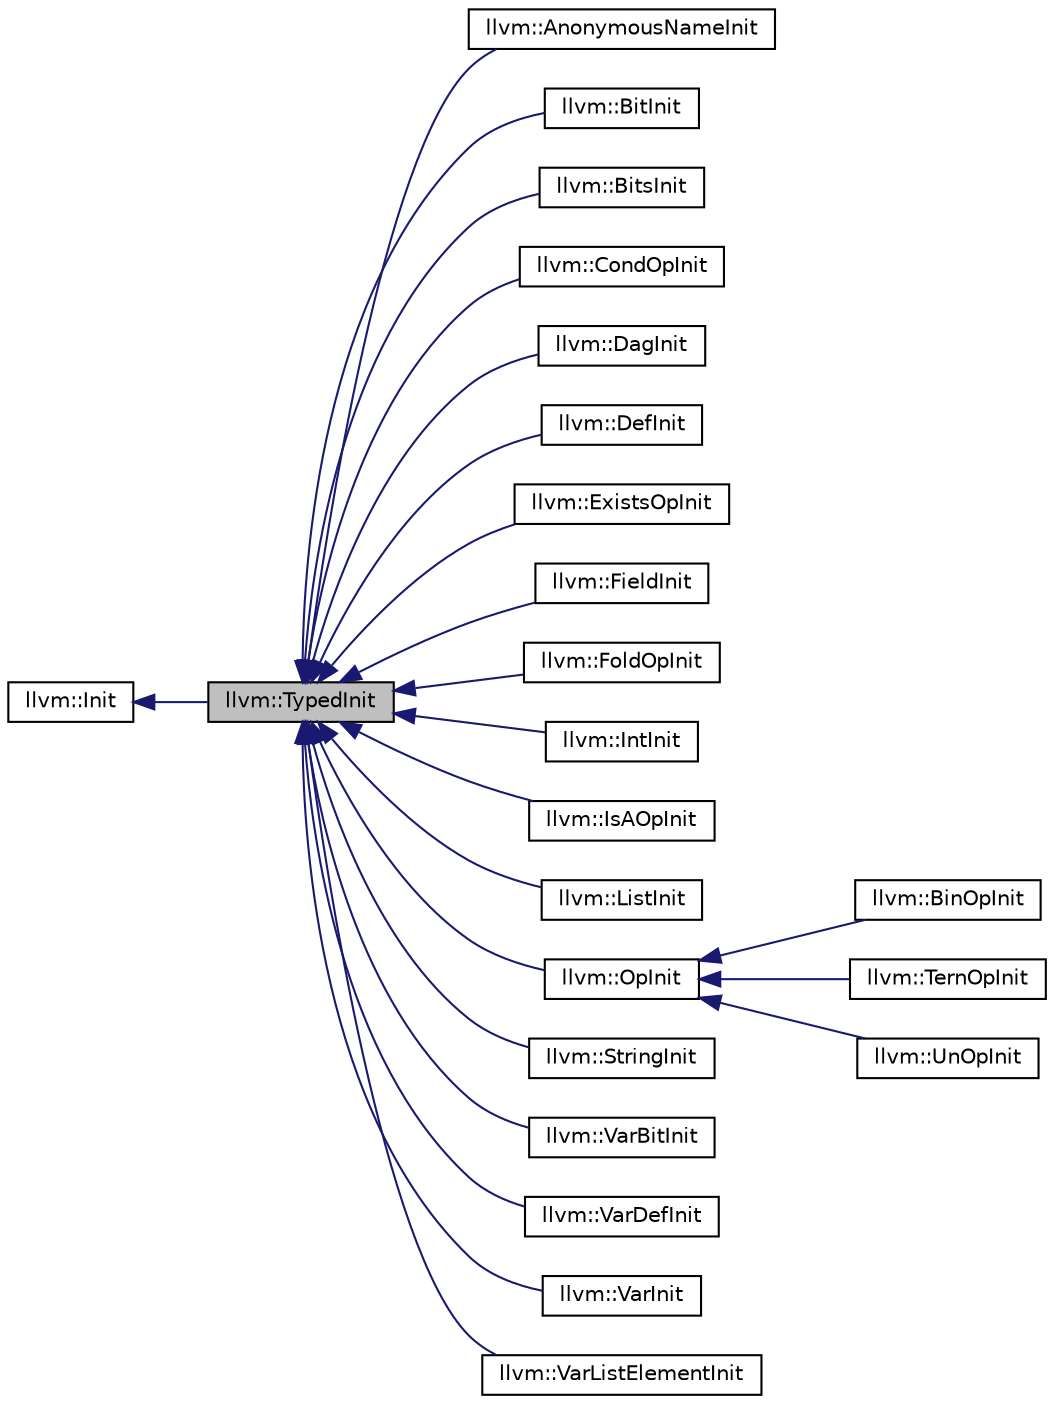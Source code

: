 digraph "llvm::TypedInit"
{
 // LATEX_PDF_SIZE
  bgcolor="transparent";
  edge [fontname="Helvetica",fontsize="10",labelfontname="Helvetica",labelfontsize="10"];
  node [fontname="Helvetica",fontsize="10",shape=record];
  rankdir="LR";
  Node1 [label="llvm::TypedInit",height=0.2,width=0.4,color="black", fillcolor="grey75", style="filled", fontcolor="black",tooltip="This is the common superclass of types that have a specific, explicit type, stored in ValueTy."];
  Node2 -> Node1 [dir="back",color="midnightblue",fontsize="10",style="solid",fontname="Helvetica"];
  Node2 [label="llvm::Init",height=0.2,width=0.4,color="black",URL="$classllvm_1_1Init.html",tooltip=" "];
  Node1 -> Node3 [dir="back",color="midnightblue",fontsize="10",style="solid",fontname="Helvetica"];
  Node3 [label="llvm::AnonymousNameInit",height=0.2,width=0.4,color="black",URL="$classllvm_1_1AnonymousNameInit.html",tooltip="\"anonymous_n\" - Represent an anonymous record name"];
  Node1 -> Node4 [dir="back",color="midnightblue",fontsize="10",style="solid",fontname="Helvetica"];
  Node4 [label="llvm::BitInit",height=0.2,width=0.4,color="black",URL="$classllvm_1_1BitInit.html",tooltip="'true'/'false' - Represent a concrete initializer for a bit."];
  Node1 -> Node5 [dir="back",color="midnightblue",fontsize="10",style="solid",fontname="Helvetica"];
  Node5 [label="llvm::BitsInit",height=0.2,width=0.4,color="black",URL="$classllvm_1_1BitsInit.html",tooltip="'{ a, b, c }' - Represents an initializer for a BitsRecTy value."];
  Node1 -> Node6 [dir="back",color="midnightblue",fontsize="10",style="solid",fontname="Helvetica"];
  Node6 [label="llvm::CondOpInit",height=0.2,width=0.4,color="black",URL="$classllvm_1_1CondOpInit.html",tooltip="!cond(condition_1: value1, ..."];
  Node1 -> Node7 [dir="back",color="midnightblue",fontsize="10",style="solid",fontname="Helvetica"];
  Node7 [label="llvm::DagInit",height=0.2,width=0.4,color="black",URL="$classllvm_1_1DagInit.html",tooltip="(v a, b) - Represent a DAG tree value."];
  Node1 -> Node8 [dir="back",color="midnightblue",fontsize="10",style="solid",fontname="Helvetica"];
  Node8 [label="llvm::DefInit",height=0.2,width=0.4,color="black",URL="$classllvm_1_1DefInit.html",tooltip="AL - Represent a reference to a 'def' in the description."];
  Node1 -> Node9 [dir="back",color="midnightblue",fontsize="10",style="solid",fontname="Helvetica"];
  Node9 [label="llvm::ExistsOpInit",height=0.2,width=0.4,color="black",URL="$classllvm_1_1ExistsOpInit.html",tooltip="!exists<type>(expr) - Dynamically determine if a record of type named expr exists."];
  Node1 -> Node10 [dir="back",color="midnightblue",fontsize="10",style="solid",fontname="Helvetica"];
  Node10 [label="llvm::FieldInit",height=0.2,width=0.4,color="black",URL="$classllvm_1_1FieldInit.html",tooltip="X.Y - Represent a reference to a subfield of a variable."];
  Node1 -> Node11 [dir="back",color="midnightblue",fontsize="10",style="solid",fontname="Helvetica"];
  Node11 [label="llvm::FoldOpInit",height=0.2,width=0.4,color="black",URL="$classllvm_1_1FoldOpInit.html",tooltip="!foldl (a, b, expr, start, lst) - Fold over a list."];
  Node1 -> Node12 [dir="back",color="midnightblue",fontsize="10",style="solid",fontname="Helvetica"];
  Node12 [label="llvm::IntInit",height=0.2,width=0.4,color="black",URL="$classllvm_1_1IntInit.html",tooltip="'7' - Represent an initialization by a literal integer value."];
  Node1 -> Node13 [dir="back",color="midnightblue",fontsize="10",style="solid",fontname="Helvetica"];
  Node13 [label="llvm::IsAOpInit",height=0.2,width=0.4,color="black",URL="$classllvm_1_1IsAOpInit.html",tooltip="!isa<type>(expr) - Dynamically determine the type of an expression."];
  Node1 -> Node14 [dir="back",color="midnightblue",fontsize="10",style="solid",fontname="Helvetica"];
  Node14 [label="llvm::ListInit",height=0.2,width=0.4,color="black",URL="$classllvm_1_1ListInit.html",tooltip="[AL, AH, CL] - Represent a list of defs"];
  Node1 -> Node15 [dir="back",color="midnightblue",fontsize="10",style="solid",fontname="Helvetica"];
  Node15 [label="llvm::OpInit",height=0.2,width=0.4,color="black",URL="$classllvm_1_1OpInit.html",tooltip="Base class for operators."];
  Node15 -> Node16 [dir="back",color="midnightblue",fontsize="10",style="solid",fontname="Helvetica"];
  Node16 [label="llvm::BinOpInit",height=0.2,width=0.4,color="black",URL="$classllvm_1_1BinOpInit.html",tooltip="!op (X, Y) - Combine two inits."];
  Node15 -> Node17 [dir="back",color="midnightblue",fontsize="10",style="solid",fontname="Helvetica"];
  Node17 [label="llvm::TernOpInit",height=0.2,width=0.4,color="black",URL="$classllvm_1_1TernOpInit.html",tooltip="!op (X, Y, Z) - Combine two inits."];
  Node15 -> Node18 [dir="back",color="midnightblue",fontsize="10",style="solid",fontname="Helvetica"];
  Node18 [label="llvm::UnOpInit",height=0.2,width=0.4,color="black",URL="$classllvm_1_1UnOpInit.html",tooltip="!op (X) - Transform an init."];
  Node1 -> Node19 [dir="back",color="midnightblue",fontsize="10",style="solid",fontname="Helvetica"];
  Node19 [label="llvm::StringInit",height=0.2,width=0.4,color="black",URL="$classllvm_1_1StringInit.html",tooltip="\"foo\" - Represent an initialization by a string value."];
  Node1 -> Node20 [dir="back",color="midnightblue",fontsize="10",style="solid",fontname="Helvetica"];
  Node20 [label="llvm::VarBitInit",height=0.2,width=0.4,color="black",URL="$classllvm_1_1VarBitInit.html",tooltip="Opcode{0} - Represent access to one bit of a variable or field."];
  Node1 -> Node21 [dir="back",color="midnightblue",fontsize="10",style="solid",fontname="Helvetica"];
  Node21 [label="llvm::VarDefInit",height=0.2,width=0.4,color="black",URL="$classllvm_1_1VarDefInit.html",tooltip="classname<targs...> - Represent an uninstantiated anonymous class instantiation."];
  Node1 -> Node22 [dir="back",color="midnightblue",fontsize="10",style="solid",fontname="Helvetica"];
  Node22 [label="llvm::VarInit",height=0.2,width=0.4,color="black",URL="$classllvm_1_1VarInit.html",tooltip="'Opcode' - Represent a reference to an entire variable object."];
  Node1 -> Node23 [dir="back",color="midnightblue",fontsize="10",style="solid",fontname="Helvetica"];
  Node23 [label="llvm::VarListElementInit",height=0.2,width=0.4,color="black",URL="$classllvm_1_1VarListElementInit.html",tooltip="List[4] - Represent access to one element of a var or field."];
}
